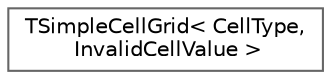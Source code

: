 digraph "Graphical Class Hierarchy"
{
 // INTERACTIVE_SVG=YES
 // LATEX_PDF_SIZE
  bgcolor="transparent";
  edge [fontname=Helvetica,fontsize=10,labelfontname=Helvetica,labelfontsize=10];
  node [fontname=Helvetica,fontsize=10,shape=box,height=0.2,width=0.4];
  rankdir="LR";
  Node0 [id="Node000000",label="TSimpleCellGrid\< CellType,\l InvalidCellValue \>",height=0.2,width=0.4,color="grey40", fillcolor="white", style="filled",URL="$d2/dcb/structTSimpleCellGrid.html",tooltip="No virtuals on purpose."];
}
